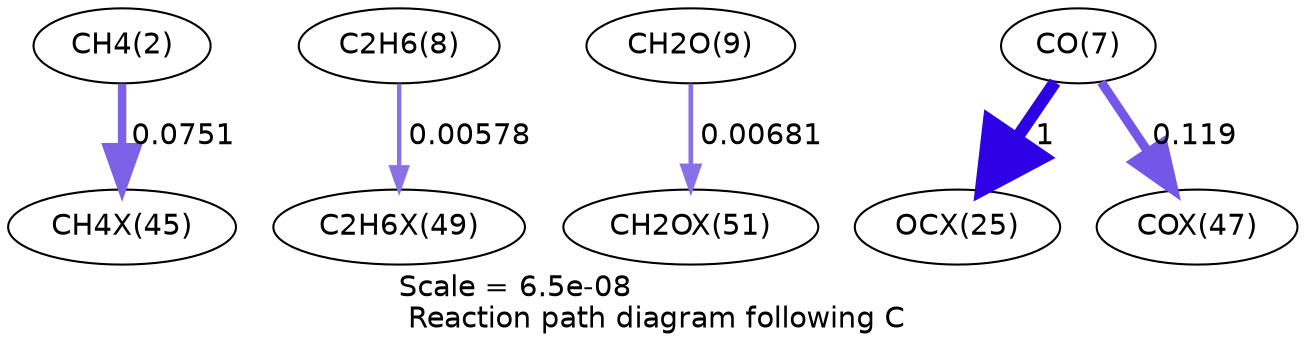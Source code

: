 digraph reaction_paths {
center=1;
s4 -> s100[fontname="Helvetica", penwidth=4.05, arrowsize=2.02, color="0.7, 0.575, 0.9"
, label=" 0.0751"];
s10 -> s103[fontname="Helvetica", penwidth=2.11, arrowsize=1.05, color="0.7, 0.506, 0.9"
, label=" 0.00578"];
s11 -> s104[fontname="Helvetica", penwidth=2.23, arrowsize=1.12, color="0.7, 0.507, 0.9"
, label=" 0.00681"];
s9 -> s96[fontname="Helvetica", penwidth=6, arrowsize=3, color="0.7, 1.5, 0.9"
, label=" 1"];
s9 -> s102[fontname="Helvetica", penwidth=4.39, arrowsize=2.2, color="0.7, 0.619, 0.9"
, label=" 0.119"];
s4 [ fontname="Helvetica", label="CH4(2)"];
s9 [ fontname="Helvetica", label="CO(7)"];
s10 [ fontname="Helvetica", label="C2H6(8)"];
s11 [ fontname="Helvetica", label="CH2O(9)"];
s96 [ fontname="Helvetica", label="OCX(25)"];
s100 [ fontname="Helvetica", label="CH4X(45)"];
s102 [ fontname="Helvetica", label="COX(47)"];
s103 [ fontname="Helvetica", label="C2H6X(49)"];
s104 [ fontname="Helvetica", label="CH2OX(51)"];
 label = "Scale = 6.5e-08\l Reaction path diagram following C";
 fontname = "Helvetica";
}

